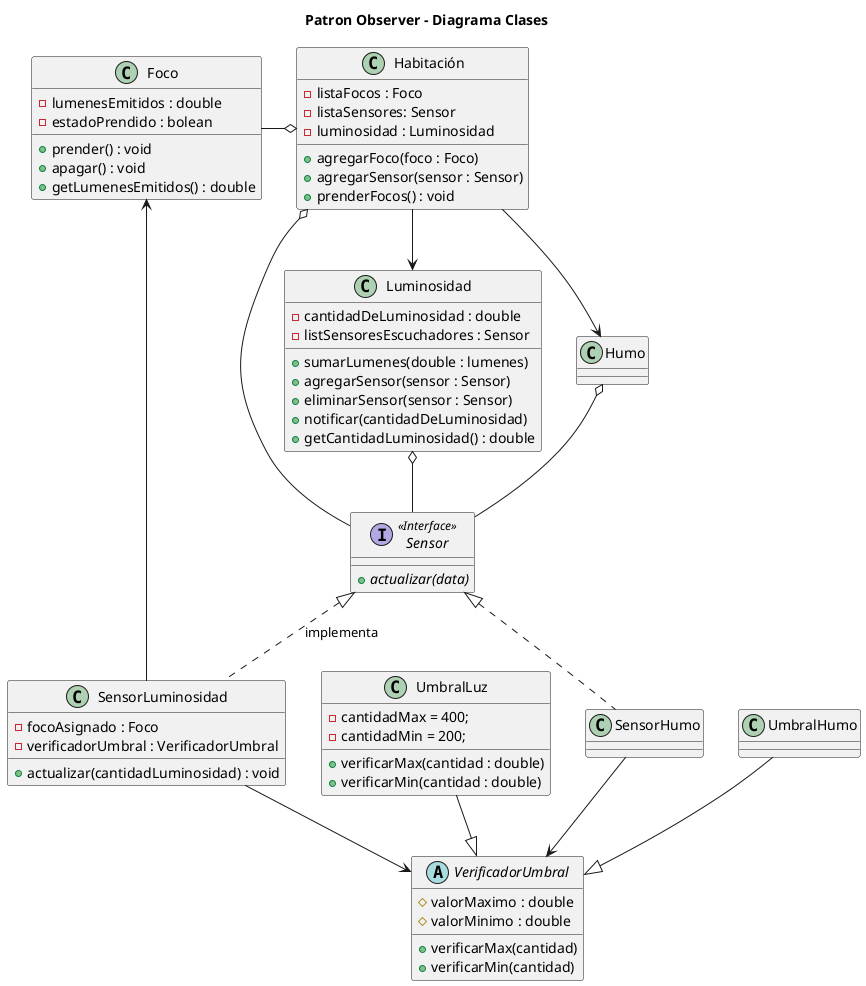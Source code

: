 @startuml
Title Patron Observer - Diagrama Clases

class Habitación {
    - listaFocos : Foco
    - listaSensores: Sensor
    - luminosidad : Luminosidad
    + agregarFoco(foco : Foco)
    + agregarSensor(sensor : Sensor)
    + prenderFocos() : void
}
class Foco {
 - lumenesEmitidos : double
 - estadoPrendido : bolean
 + prender() : void
 + apagar() : void
 + getLumenesEmitidos() : double
}



class Luminosidad{
 - cantidadDeLuminosidad : double
 - listSensoresEscuchadores : Sensor
 + sumarLumenes(double : lumenes)
 + agregarSensor(sensor : Sensor)
 + eliminarSensor(sensor : Sensor)
 + notificar(cantidadDeLuminosidad)
 + getCantidadLuminosidad() : double
}
interface Sensor<<Interface>> {
 + {abstract} actualizar(data)
}

class SensorLuminosidad {
    - focoAsignado : Foco
    - verificadorUmbral : VerificadorUmbral
    + actualizar(cantidadLuminosidad) : void
}
abstract class VerificadorUmbral {
    # valorMaximo : double
    # valorMinimo : double
    + verificarMax(cantidad)
    + verificarMin(cantidad)
}
class UmbralLuz {
    - cantidadMax = 400;
    - cantidadMin = 200;
    + verificarMax(cantidad : double)
    + verificarMin(cantidad : double)
}


class SensorHumo{
}
class Humo {
}

class UmbralHumo{
}

SensorHumo --> VerificadorUmbral
UmbralHumo --|> VerificadorUmbral
Habitación --> Humo
Humo o-- Sensor
Habitación o-- Sensor
SensorLuminosidad --> Foco

 SensorHumo ..U|> Sensor
UmbralLuz --|> VerificadorUmbral

SensorLuminosidad ..U|> Sensor : implementa
Luminosidad o-- Sensor

Habitación o--L Foco
Habitación --> Luminosidad
SensorLuminosidad --R> VerificadorUmbral

@enduml